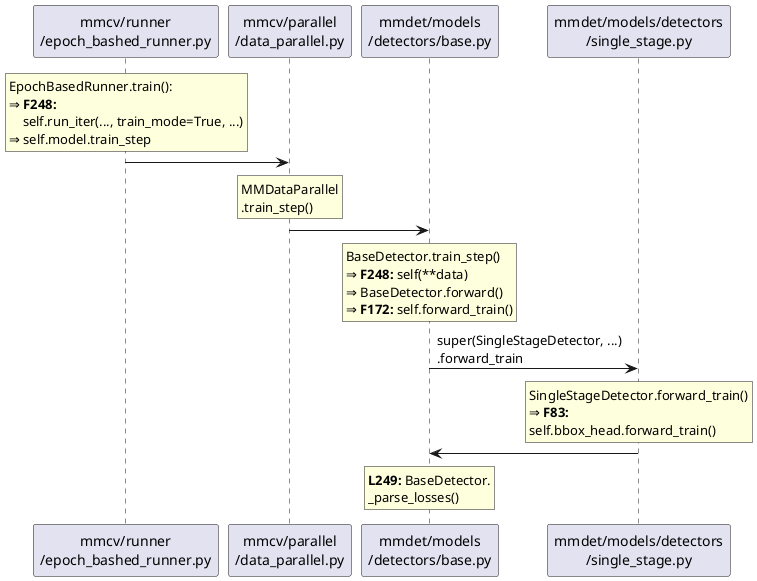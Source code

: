 @startuml
'https://plantuml.com/sequence-diagram


rnote over "mmcv/runner\n/epoch_bashed_runner.py"
EpochBasedRunner.train():
⇒ <b>F248:</b>
    self.run_iter(..., train_mode=True, ...)
⇒ self.model.train_step
endrnote
"mmcv/runner\n/epoch_bashed_runner.py" -> "mmcv/parallel\n/data_parallel.py"
rnote over "mmcv/parallel\n/data_parallel.py"
MMDataParallel
.train_step()
endrnote
"mmcv/parallel\n/data_parallel.py" -> "mmdet/models\n/detectors/base.py"
rnote over "mmdet/models\n/detectors/base.py"
    BaseDetector.train_step()
    ⇒ <b>F248:</b> self(**data)
    ⇒ BaseDetector.forward()
    ⇒ <b>F172:</b> self.forward_train()
endrnote
"mmdet/models\n/detectors/base.py" -> "mmdet/models/detectors\n/single_stage.py": super(SingleStageDetector, ...)\n.forward_train
rnote over "mmdet/models/detectors\n/single_stage.py"
    SingleStageDetector.forward_train()
    ⇒ <b>F83:</b>
    self.bbox_head.forward_train()
endrnote
"mmdet/models/detectors\n/single_stage.py" -> "mmdet/models\n/detectors/base.py"
rnote over "mmdet/models\n/detectors/base.py"
**L249:** BaseDetector.
_parse_losses()
endrnote
@enduml